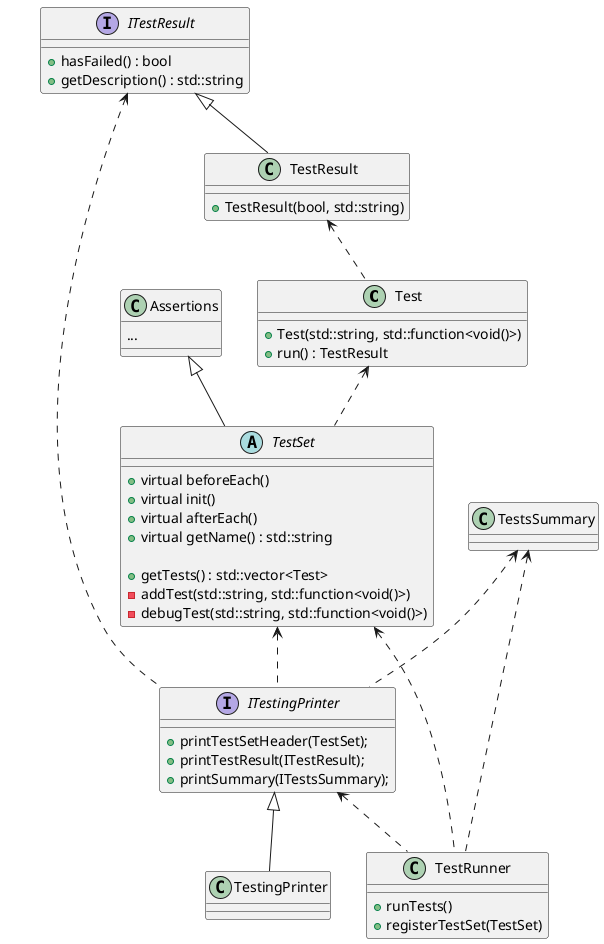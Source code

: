 @startuml


class Test {
    + Test(std::string, std::function<void()>)
    + run() : TestResult
}

interface ITestResult {
    + hasFailed() : bool
    + getDescription() : std::string
}

class TestResult {
    + TestResult(bool, std::string)
}

interface ITestingPrinter {
    + printTestSetHeader(TestSet);
    + printTestResult(ITestResult);
    + printSummary(ITestsSummary);
    
}

class TestingPrinter {

}

class TestRunner {
    + runTests()
    + registerTestSet(TestSet)
}


class TestsSummary {

}

abstract class TestSet {
    + virtual beforeEach()
    + virtual init()
    + virtual afterEach()
    + virtual getName() : std::string

    + getTests() : std::vector<Test>
    - addTest(std::string, std::function<void()>)
    - debugTest(std::string, std::function<void()>)  
}

class Assertions {
    ...
}

ITestResult <|-- TestResult
ITestingPrinter <|-- TestingPrinter
Assertions <|-- TestSet

ITestResult <.. ITestingPrinter
TestsSummary <.. ITestingPrinter
TestSet <.. ITestingPrinter

TestSet <.. TestRunner
TestsSummary <.. TestRunner
ITestingPrinter <.. TestRunner

TestResult <.. Test

Test <.. TestSet

@enduml